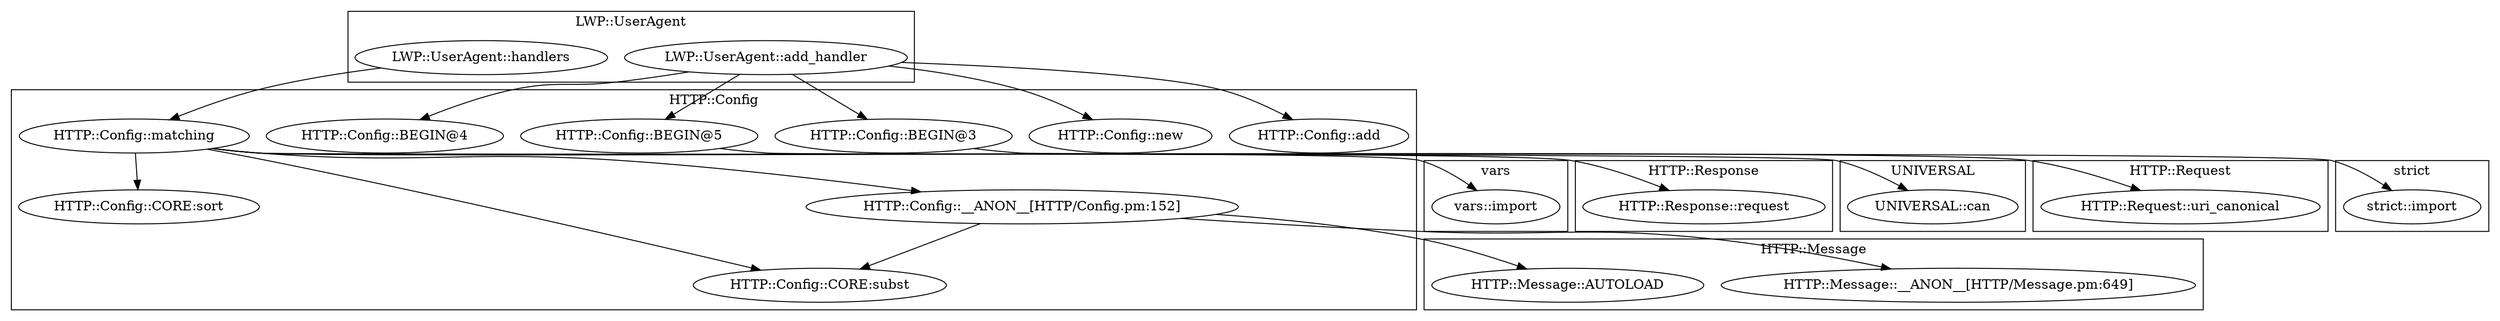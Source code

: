 digraph {
graph [overlap=false]
subgraph cluster_vars {
	label="vars";
	"vars::import";
}
subgraph cluster_LWP_UserAgent {
	label="LWP::UserAgent";
	"LWP::UserAgent::add_handler";
	"LWP::UserAgent::handlers";
}
subgraph cluster_HTTP_Response {
	label="HTTP::Response";
	"HTTP::Response::request";
}
subgraph cluster_UNIVERSAL {
	label="UNIVERSAL";
	"UNIVERSAL::can";
}
subgraph cluster_HTTP_Message {
	label="HTTP::Message";
	"HTTP::Message::AUTOLOAD";
	"HTTP::Message::__ANON__[HTTP/Message.pm:649]";
}
subgraph cluster_strict {
	label="strict";
	"strict::import";
}
subgraph cluster_HTTP_Request {
	label="HTTP::Request";
	"HTTP::Request::uri_canonical";
}
subgraph cluster_HTTP_Config {
	label="HTTP::Config";
	"HTTP::Config::BEGIN@4";
	"HTTP::Config::__ANON__[HTTP/Config.pm:152]";
	"HTTP::Config::CORE:subst";
	"HTTP::Config::add";
	"HTTP::Config::CORE:sort";
	"HTTP::Config::new";
	"HTTP::Config::BEGIN@5";
	"HTTP::Config::matching";
	"HTTP::Config::BEGIN@3";
}
"LWP::UserAgent::add_handler" -> "HTTP::Config::BEGIN@5";
"LWP::UserAgent::add_handler" -> "HTTP::Config::add";
"HTTP::Config::matching" -> "HTTP::Request::uri_canonical";
"LWP::UserAgent::handlers" -> "HTTP::Config::matching";
"HTTP::Config::__ANON__[HTTP/Config.pm:152]" -> "HTTP::Config::CORE:subst";
"HTTP::Config::matching" -> "HTTP::Config::CORE:subst";
"HTTP::Config::matching" -> "UNIVERSAL::can";
"HTTP::Config::BEGIN@5" -> "vars::import";
"HTTP::Config::BEGIN@3" -> "strict::import";
"LWP::UserAgent::add_handler" -> "HTTP::Config::BEGIN@3";
"HTTP::Config::matching" -> "HTTP::Response::request";
"HTTP::Config::matching" -> "HTTP::Config::__ANON__[HTTP/Config.pm:152]";
"HTTP::Config::__ANON__[HTTP/Config.pm:152]" -> "HTTP::Message::AUTOLOAD";
"HTTP::Config::__ANON__[HTTP/Config.pm:152]" -> "HTTP::Message::__ANON__[HTTP/Message.pm:649]";
"HTTP::Config::matching" -> "HTTP::Config::CORE:sort";
"LWP::UserAgent::add_handler" -> "HTTP::Config::BEGIN@4";
"LWP::UserAgent::add_handler" -> "HTTP::Config::new";
}
